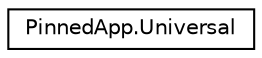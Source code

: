 digraph "Graphical Class Hierarchy"
{
  edge [fontname="Helvetica",fontsize="10",labelfontname="Helvetica",labelfontsize="10"];
  node [fontname="Helvetica",fontsize="10",shape=record];
  rankdir="LR";
  Node0 [label="PinnedApp.Universal",height=0.2,width=0.4,color="black", fillcolor="white", style="filled",URL="$class_pinned_app_1_1_universal.html"];
}
